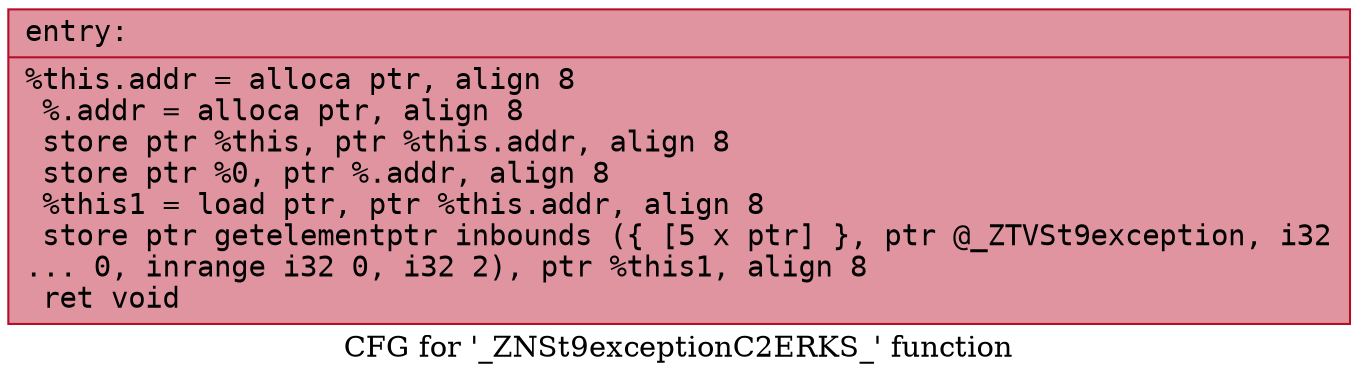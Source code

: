 digraph "CFG for '_ZNSt9exceptionC2ERKS_' function" {
	label="CFG for '_ZNSt9exceptionC2ERKS_' function";

	Node0x55ba304d4220 [shape=record,color="#b70d28ff", style=filled, fillcolor="#b70d2870" fontname="Courier",label="{entry:\l|  %this.addr = alloca ptr, align 8\l  %.addr = alloca ptr, align 8\l  store ptr %this, ptr %this.addr, align 8\l  store ptr %0, ptr %.addr, align 8\l  %this1 = load ptr, ptr %this.addr, align 8\l  store ptr getelementptr inbounds (\{ [5 x ptr] \}, ptr @_ZTVSt9exception, i32\l... 0, inrange i32 0, i32 2), ptr %this1, align 8\l  ret void\l}"];
}
